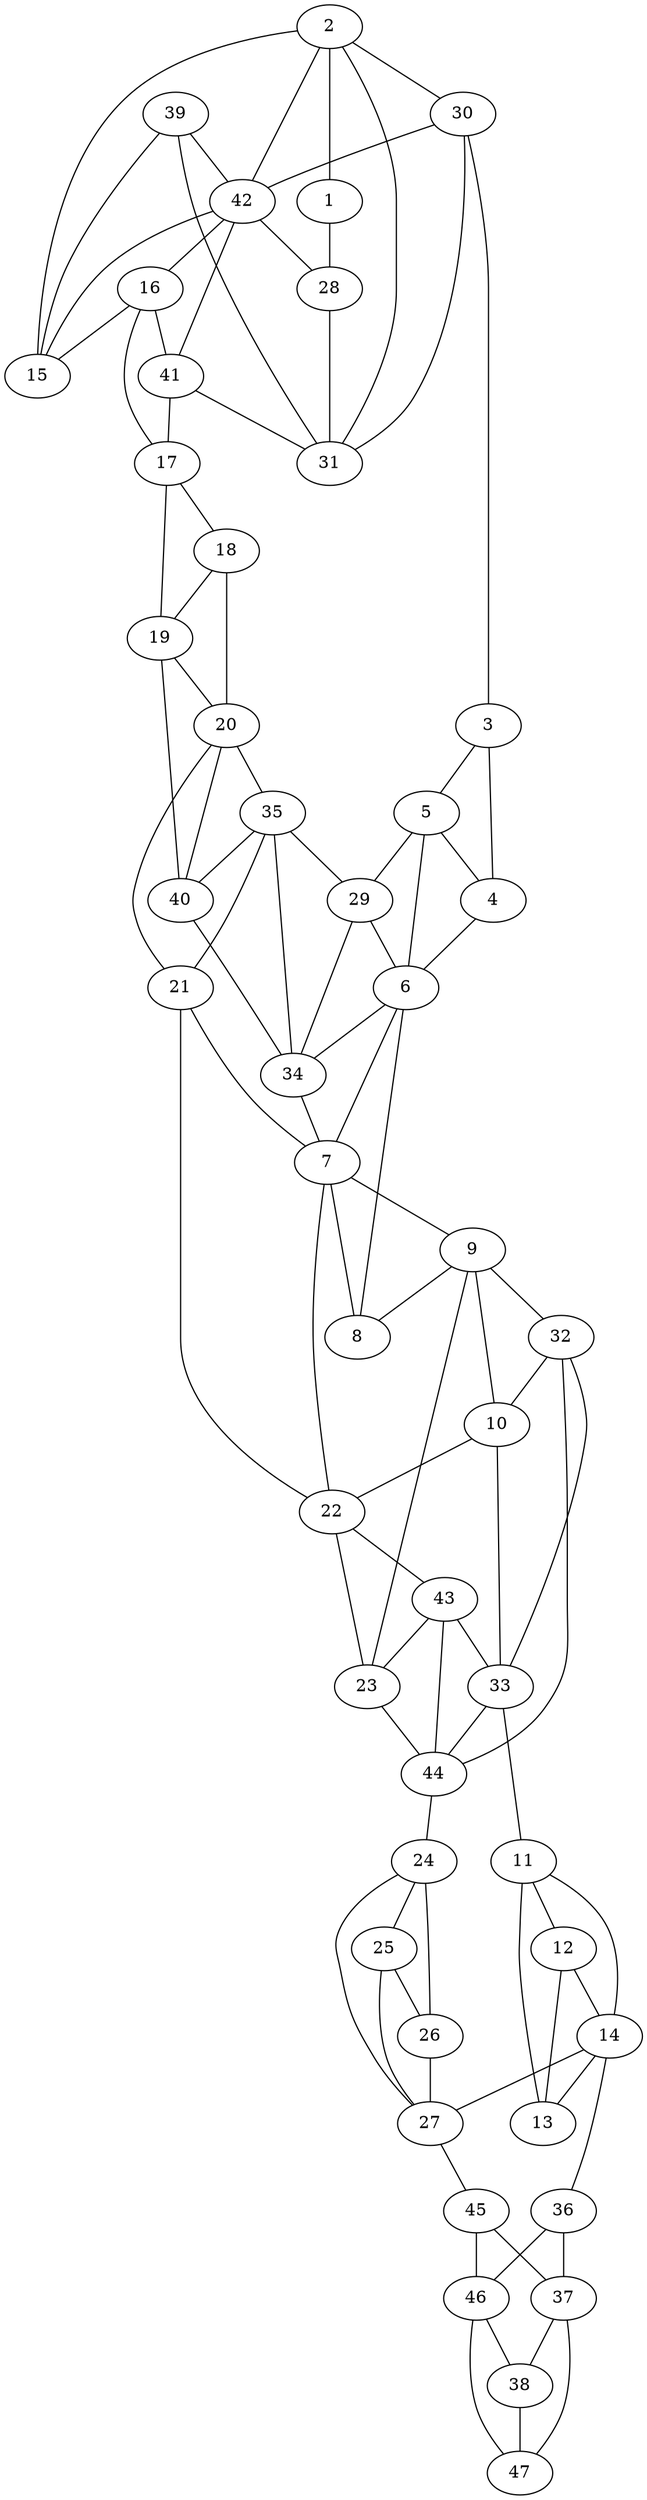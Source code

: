 graph pdb1iho {
	1	 [aaLength=15,
		sequence=TLPLLRQQIRRLRME,
		type=0];
	28	 [aaLength=3,
		sequence=LII,
		type=1];
	1 -- 28	 [distance0="32.3239",
		frequency=1,
		type0=3];
	2	 [aaLength=15,
		sequence=HDGHMKLVDEAKARA,
		type=0];
	2 -- 1	 [distance0="28.809",
		frequency=1,
		type0=1];
	30	 [aaLength=6,
		sequence=VVVVSI,
		type=1];
	2 -- 30	 [distance0="1.0",
		frequency=1,
		type0=4];
	31	 [aaLength=6,
		sequence=VALVPT,
		type=1];
	2 -- 31	 [distance0="31.66228",
		frequency=1,
		type0=2];
	42	 [aaLength=6,
		sequence=VALVPT,
		type=1];
	2 -- 42	 [distance0="31.66228",
		frequency=1,
		type0=3];
	3	 [aaLength=5,
		sequence=NPMQF,
		type=0];
	5	 [aaLength=12,
		sequence=TLQEDCEKLNKR,
		type=0];
	3 -- 5	 [distance0="28.46949",
		frequency=1,
		type0=3];
	4	 [aaLength=8,
		sequence=RPEDLARY,
		type=0];
	3 -- 4	 [distance0="12.63095",
		distance1="1.0",
		frequency=2,
		type0=1,
		type1=4];
	6	 [aaLength=6,
		sequence=SVKEIY,
		type=0];
	4 -- 6	 [distance0="32.0248",
		frequency=1,
		type0=3];
	5 -- 4	 [distance0="25.47177",
		frequency=1,
		type0=1];
	5 -- 6	 [distance0="26.343",
		frequency=1,
		type0=2];
	29	 [aaLength=3,
		sequence=LVF,
		type=1];
	5 -- 29	 [distance0="3.0",
		frequency=1,
		type0=4];
	8	 [aaLength=6,
		sequence=LEGASR,
		type=0];
	6 -- 8	 [distance0="26.52732",
		frequency=1,
		type0=3];
	7	 [aaLength=5,
		sequence=GLSTM,
		type=0];
	6 -- 7	 [distance0="23.14066",
		frequency=1,
		type0=1];
	34	 [aaLength=3,
		sequence=YVD,
		type=1];
	6 -- 34	 [distance0="8.0",
		frequency=1,
		type0=4];
	7 -- 8	 [distance0="7.212595",
		distance1="0.0",
		frequency=2,
		type0=1,
		type1=5];
	9	 [aaLength=18,
		sequence=GHFRGVSTIVSKLFNLVQ,
		type=0];
	7 -- 9	 [distance0="15.1972",
		frequency=1,
		type0=2];
	9 -- 8	 [distance0="12.93352",
		frequency=1,
		type0=1];
	32	 [aaLength=5,
		sequence=IACFG,
		type=1];
	9 -- 32	 [distance0="2.0",
		frequency=1,
		type0=4];
	10	 [aaLength=16,
		sequence=DFQQLALIRKMVADMG,
		type=0];
	10 -- 9	 [distance0="27.45287",
		frequency=1,
		type0=2];
	22	 [aaLength=18,
		sequence=GHFRGVSTIVSKLFNLVQ,
		type=0];
	10 -- 22	 [distance0="30.62061",
		frequency=1,
		type0=3];
	33	 [aaLength=5,
		sequence=EIVGV,
		type=1];
	10 -- 33	 [distance0="3.0",
		frequency=1,
		type0=4];
	11	 [aaLength=7,
		sequence=SSRNGYL,
		type=0];
	12	 [aaLength=8,
		sequence=TAEQRKIA,
		type=0];
	11 -- 12	 [distance0="7.651814",
		distance1="0.0",
		frequency=2,
		type0=1,
		type1=5];
	13	 [aaLength=16,
		sequence=PGLYKVLSSIADKLQA,
		type=0];
	11 -- 13	 [distance0="22.69261",
		frequency=1,
		type0=2];
	14	 [aaLength=17,
		sequence=DLDEIITIAGQELNEKG,
		type=0];
	11 -- 14	 [distance0="37.95595",
		frequency=1,
		type0=3];
	12 -- 14	 [distance0="32.62764",
		frequency=1,
		type0=3];
	13 -- 12	 [distance0="21.24767",
		frequency=1,
		type0=1];
	14 -- 13	 [distance0="21.34294",
		frequency=1,
		type0=1];
	27	 [aaLength=17,
		sequence=DLDEIITIAGQELNEKG,
		type=0];
	14 -- 27	 [distance0="30.2704",
		frequency=1,
		type0=2];
	36	 [aaLength=9,
		sequence=RADDIQIRD,
		type=1];
	14 -- 36	 [distance0="1.0",
		frequency=1,
		type0=4];
	15	 [aaLength=16,
		sequence=TLPLLRQQIRRLRMEG,
		type=0];
	15 -- 2	 [distance0="41.17078",
		frequency=1,
		type0=3];
	15 -- 42	 [distance0="2.0",
		frequency=1,
		type0=4];
	16	 [aaLength=15,
		sequence=HDGHMKLVDEAKARA,
		type=0];
	16 -- 15	 [distance0="30.01939",
		frequency=1,
		type0=1];
	17	 [aaLength=5,
		sequence=NPMQF,
		type=0];
	16 -- 17	 [distance0="30.11905",
		frequency=1,
		type0=2];
	41	 [aaLength=6,
		sequence=VVVVSI,
		type=1];
	16 -- 41	 [distance0="1.0",
		frequency=1,
		type0=4];
	18	 [aaLength=7,
		sequence=RPEDLAR,
		type=0];
	17 -- 18	 [distance0="12.84444",
		distance1="1.0",
		frequency=2,
		type0=1,
		type1=4];
	19	 [aaLength=12,
		sequence=TLQEDCEKLNKR,
		type=0];
	17 -- 19	 [distance0="27.59564",
		frequency=1,
		type0=3];
	18 -- 19	 [distance0="24.76715",
		distance1="3.0",
		frequency=2,
		type0=2,
		type1=4];
	20	 [aaLength=6,
		sequence=SVKEIY,
		type=0];
	18 -- 20	 [distance0="33.43435",
		frequency=1,
		type0=3];
	19 -- 20	 [distance0="24.29359",
		frequency=1,
		type0=1];
	40	 [aaLength=3,
		sequence=LVF,
		type=1];
	19 -- 40	 [distance0="3.0",
		frequency=1,
		type0=4];
	21	 [aaLength=6,
		sequence=LEGASR,
		type=0];
	20 -- 21	 [distance0="29.84172",
		frequency=1,
		type0=2];
	35	 [aaLength=3,
		sequence=YVD,
		type=1];
	20 -- 35	 [distance0="8.0",
		frequency=1,
		type0=4];
	21 -- 7	 [distance0="16.11565",
		frequency=1,
		type0=2];
	21 -- 22	 [distance0="15.98544",
		distance1="1.0",
		frequency=2,
		type0=1,
		type1=4];
	22 -- 7	 [distance0="20.38101",
		frequency=1,
		type0=3];
	43	 [aaLength=5,
		sequence=IACFG,
		type=1];
	22 -- 43	 [distance0="2.0",
		frequency=1,
		type0=4];
	23	 [aaLength=16,
		sequence=DFQQLALIRKMVADMG,
		type=0];
	23 -- 9	 [distance0="30.57663",
		frequency=1,
		type0=3];
	23 -- 22	 [distance0="27.39314",
		frequency=1,
		type0=2];
	44	 [aaLength=5,
		sequence=EIVGV,
		type=1];
	23 -- 44	 [distance0="3.0",
		frequency=1,
		type0=4];
	24	 [aaLength=7,
		sequence=SSRNGYL,
		type=0];
	25	 [aaLength=8,
		sequence=TAEQRKIA,
		type=0];
	24 -- 25	 [distance0="7.794407",
		distance1="0.0",
		frequency=2,
		type0=1,
		type1=5];
	26	 [aaLength=17,
		sequence=PGLYKVLSSIADKLQAG,
		type=0];
	24 -- 26	 [distance0="23.73403",
		frequency=1,
		type0=2];
	24 -- 27	 [distance0="38.50222",
		frequency=1,
		type0=3];
	25 -- 26	 [distance0="22.01159",
		distance1="0.0",
		frequency=2,
		type0=2,
		type1=5];
	25 -- 27	 [distance0="32.938",
		frequency=1,
		type0=3];
	26 -- 27	 [distance0="20.66411",
		distance1="2.0",
		frequency=2,
		type0=1,
		type1=4];
	45	 [aaLength=9,
		sequence=RADDIQIRD,
		type=1];
	27 -- 45	 [distance0="1.0",
		frequency=1,
		type0=4];
	28 -- 31	 [distance0="22.0",
		distance1="19.0",
		frequency=2,
		type0=2,
		type1=4];
	29 -- 6	 [distance0="2.0",
		frequency=1,
		type0=4];
	29 -- 34	 [distance0="19.0",
		frequency=1,
		type0=2];
	30 -- 3	 [distance0="2.0",
		frequency=1,
		type0=4];
	30 -- 31	 [distance0="26.0",
		frequency=1,
		type0=2];
	30 -- 42	 [distance0="26.0",
		frequency=1,
		type0=3];
	32 -- 10	 [distance0="2.0",
		frequency=1,
		type0=4];
	32 -- 33	 [distance0="26.0",
		frequency=1,
		type0=2];
	33 -- 11	 [distance0="11.0",
		frequency=1,
		type0=4];
	33 -- 44	 [distance0="0.0",
		frequency=1,
		type0=1];
	34 -- 7	 [distance0="2.0",
		frequency=1,
		type0=4];
	34 -- 35	 [distance0="0.0",
		frequency=1,
		type0=1];
	35 -- 21	 [distance0="7.0",
		frequency=1,
		type0=4];
	35 -- 29	 [distance0="19.0",
		frequency=1,
		type0=2];
	35 -- 40	 [distance0="19.0",
		frequency=1,
		type0=3];
	37	 [aaLength=10,
		sequence=RAVILVAAWL,
		type=1];
	36 -- 37	 [distance0="21.0",
		distance1="12.0",
		frequency=2,
		type0=2,
		type1=4];
	46	 [aaLength=10,
		sequence=RAVILVAAWL,
		type=1];
	36 -- 46	 [distance0="21.0",
		frequency=1,
		type0=3];
	38	 [aaLength=10,
		sequence=ARLIDNKMVE,
		type=1];
	37 -- 38	 [distance0="12.0",
		distance1="2.0",
		frequency=2,
		type0=2,
		type1=4];
	47	 [aaLength=10,
		sequence=ARLIDNKMVE,
		type=1];
	38 -- 47	 [distance0="0.0",
		frequency=1,
		type0=1];
	39	 [aaLength=3,
		sequence=LII,
		type=1];
	39 -- 15	 [distance0="1.0",
		frequency=1,
		type0=4];
	39 -- 31	 [distance0="22.0",
		frequency=1,
		type0=2];
	39 -- 42	 [distance0="22.0",
		frequency=1,
		type0=3];
	40 -- 20	 [distance0="2.0",
		frequency=1,
		type0=4];
	40 -- 34	 [distance0="19.0",
		frequency=1,
		type0=2];
	41 -- 17	 [distance0="2.0",
		frequency=1,
		type0=4];
	41 -- 31	 [distance0="26.0",
		frequency=1,
		type0=2];
	41 -- 42	 [distance0="26.0",
		frequency=1,
		type0=3];
	42 -- 16	 [distance0="4.0",
		frequency=1,
		type0=4];
	42 -- 28	 [distance0="22.0",
		frequency=1,
		type0=2];
	43 -- 23	 [distance0="2.0",
		frequency=1,
		type0=4];
	43 -- 33	 [distance0="26.0",
		frequency=1,
		type0=2];
	43 -- 44	 [distance0="26.0",
		frequency=1,
		type0=3];
	44 -- 24	 [distance0="11.0",
		frequency=1,
		type0=4];
	44 -- 32	 [distance0="26.0",
		frequency=1,
		type0=2];
	45 -- 37	 [distance0="21.0",
		frequency=1,
		type0=2];
	45 -- 46	 [distance0="21.0",
		distance1="12.0",
		frequency=2,
		type0=3,
		type1=4];
	46 -- 38	 [distance0="12.0",
		frequency=1,
		type0=2];
	46 -- 47	 [distance0="12.0",
		distance1="2.0",
		frequency=2,
		type0=3,
		type1=4];
	47 -- 37	 [distance0="12.0",
		frequency=1,
		type0=2];
}
